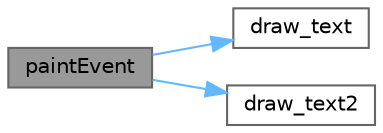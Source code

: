 digraph "paintEvent"
{
 // LATEX_PDF_SIZE
  bgcolor="transparent";
  edge [fontname=Helvetica,fontsize=10,labelfontname=Helvetica,labelfontsize=10];
  node [fontname=Helvetica,fontsize=10,shape=box,height=0.2,width=0.4];
  rankdir="LR";
  Node1 [id="Node000001",label="paintEvent",height=0.2,width=0.4,color="gray40", fillcolor="grey60", style="filled", fontcolor="black",tooltip=" "];
  Node1 -> Node2 [id="edge1_Node000001_Node000002",color="steelblue1",style="solid",tooltip=" "];
  Node2 [id="Node000002",label="draw_text",height=0.2,width=0.4,color="grey40", fillcolor="white", style="filled",URL="$class_transparent__transition__interface.html#af69de6b382a44a68ff96c18d03e078be",tooltip=" "];
  Node1 -> Node3 [id="edge2_Node000001_Node000003",color="steelblue1",style="solid",tooltip=" "];
  Node3 [id="Node000003",label="draw_text2",height=0.2,width=0.4,color="grey40", fillcolor="white", style="filled",URL="$class_transparent__transition__interface.html#af099c0c1e66b68ea35e96b4ff04a3a0c",tooltip=" "];
}
